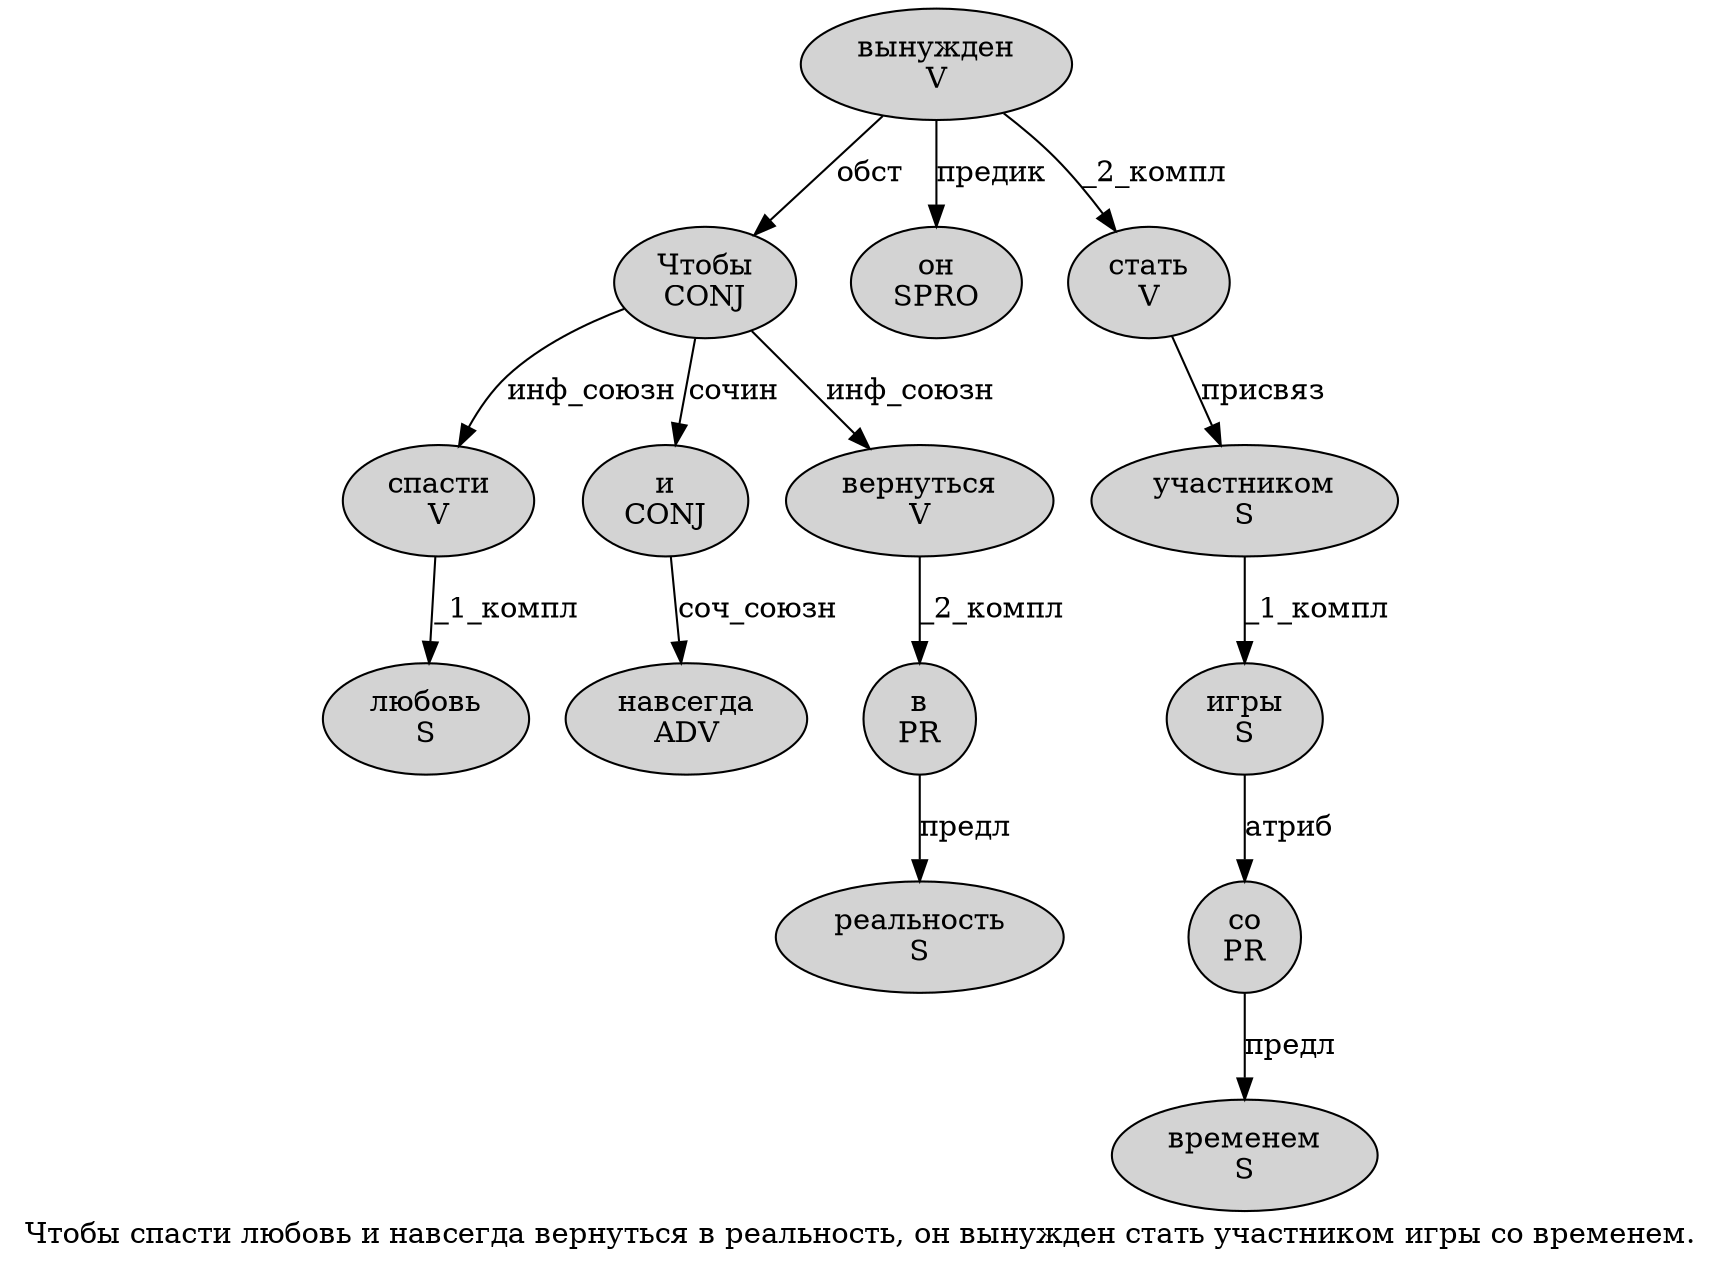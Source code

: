 digraph SENTENCE_1658 {
	graph [label="Чтобы спасти любовь и навсегда вернуться в реальность, он вынужден стать участником игры со временем."]
	node [style=filled]
		0 [label="Чтобы
CONJ" color="" fillcolor=lightgray penwidth=1 shape=ellipse]
		1 [label="спасти
V" color="" fillcolor=lightgray penwidth=1 shape=ellipse]
		2 [label="любовь
S" color="" fillcolor=lightgray penwidth=1 shape=ellipse]
		3 [label="и
CONJ" color="" fillcolor=lightgray penwidth=1 shape=ellipse]
		4 [label="навсегда
ADV" color="" fillcolor=lightgray penwidth=1 shape=ellipse]
		5 [label="вернуться
V" color="" fillcolor=lightgray penwidth=1 shape=ellipse]
		6 [label="в
PR" color="" fillcolor=lightgray penwidth=1 shape=ellipse]
		7 [label="реальность
S" color="" fillcolor=lightgray penwidth=1 shape=ellipse]
		9 [label="он
SPRO" color="" fillcolor=lightgray penwidth=1 shape=ellipse]
		10 [label="вынужден
V" color="" fillcolor=lightgray penwidth=1 shape=ellipse]
		11 [label="стать
V" color="" fillcolor=lightgray penwidth=1 shape=ellipse]
		12 [label="участником
S" color="" fillcolor=lightgray penwidth=1 shape=ellipse]
		13 [label="игры
S" color="" fillcolor=lightgray penwidth=1 shape=ellipse]
		14 [label="со
PR" color="" fillcolor=lightgray penwidth=1 shape=ellipse]
		15 [label="временем
S" color="" fillcolor=lightgray penwidth=1 shape=ellipse]
			1 -> 2 [label="_1_компл"]
			5 -> 6 [label="_2_компл"]
			13 -> 14 [label="атриб"]
			3 -> 4 [label="соч_союзн"]
			10 -> 0 [label="обст"]
			10 -> 9 [label="предик"]
			10 -> 11 [label="_2_компл"]
			0 -> 1 [label="инф_союзн"]
			0 -> 3 [label="сочин"]
			0 -> 5 [label="инф_союзн"]
			11 -> 12 [label="присвяз"]
			14 -> 15 [label="предл"]
			6 -> 7 [label="предл"]
			12 -> 13 [label="_1_компл"]
}